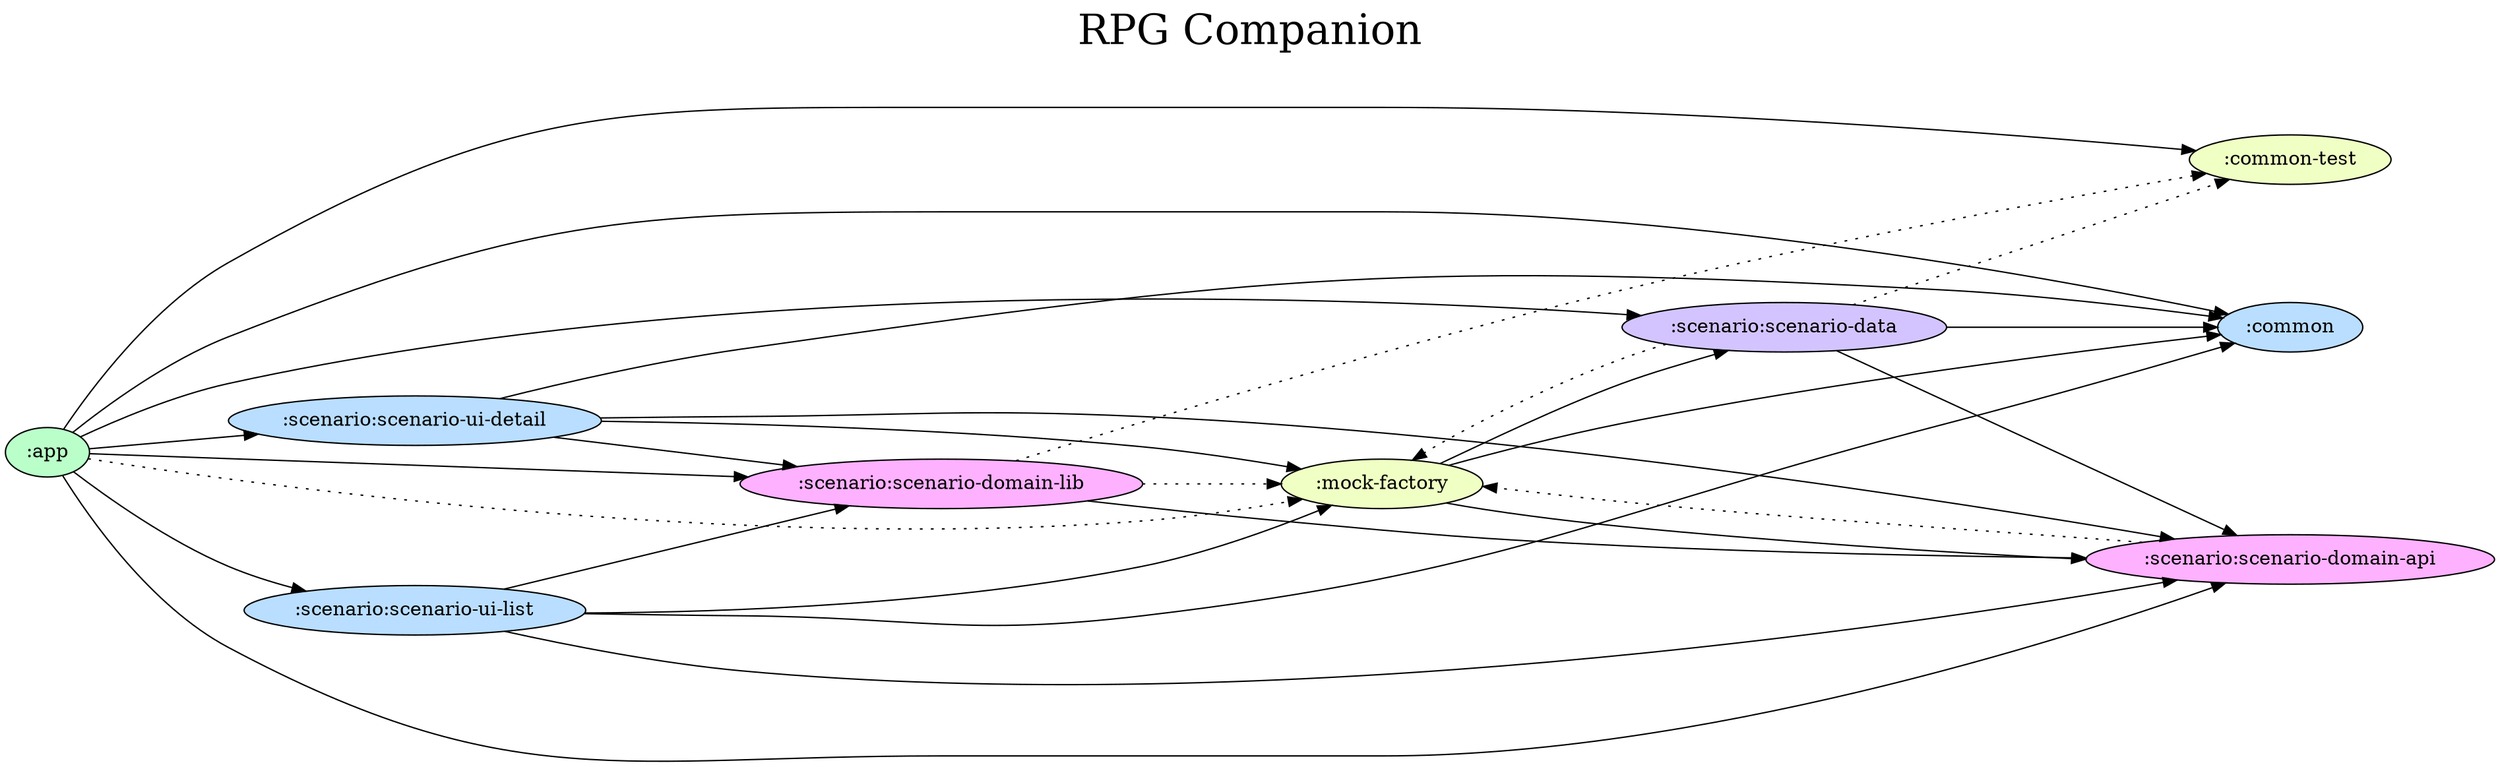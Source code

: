 digraph {
  graph [label="RPG Companion\n ",labelloc=t,fontsize=30,ranksep=1.4];
  node [style=filled, fillcolor="#bbbbbb"];
  rankdir=LR;

  # Projects

  ":app" [fillcolor="#baffc9"];
  ":common" [fillcolor="#badeff"];
  ":common-test" [fillcolor="#f0ffc4"];
  ":mock-factory" [fillcolor="#f0ffc4"];
  ":scenario:scenario-data" [fillcolor="#d3c4ff"];
  ":scenario:scenario-domain-api" [fillcolor="#fdb1ff"];
  ":scenario:scenario-domain-lib" [fillcolor="#fdb1ff"];
  ":scenario:scenario-ui-detail" [fillcolor="#badeff"];
  ":scenario:scenario-ui-list" [fillcolor="#badeff"];

  {rank = same;}

  # Dependencies

  ":app" -> ":common" [style=filled, style=filled]
  ":app" -> ":scenario:scenario-data" [style=filled, style=filled]
  ":app" -> ":scenario:scenario-domain-lib" [style=filled, style=filled]
  ":app" -> ":scenario:scenario-ui-detail" [style=filled, style=filled]
  ":app" -> ":scenario:scenario-ui-list" [style=filled, style=filled]
  ":app" -> ":common-test" [style=filled]
  ":app" -> ":scenario:scenario-domain-api" [style=filled]
  ":app" -> ":mock-factory" [style=dotted]
  ":mock-factory" -> ":scenario:scenario-domain-api" [style=filled]
  ":mock-factory" -> ":common" [style=filled]
  ":mock-factory" -> ":scenario:scenario-data" [style=filled]
  ":scenario:scenario-domain-api" -> ":mock-factory" [style=dotted]
  ":scenario:scenario-ui-list" -> ":scenario:scenario-domain-api" [style=filled]
  ":scenario:scenario-ui-list" -> ":common" [style=filled]
  ":scenario:scenario-ui-list" -> ":mock-factory" [style=filled]
  ":scenario:scenario-ui-list" -> ":scenario:scenario-domain-lib" [style=filled]
  ":scenario:scenario-domain-lib" -> ":scenario:scenario-domain-api" [style=filled]
  ":scenario:scenario-domain-lib" -> ":mock-factory" [style=dotted]
  ":scenario:scenario-domain-lib" -> ":common-test" [style=dotted]
  ":scenario:scenario-data" -> ":scenario:scenario-domain-api" [style=filled]
  ":scenario:scenario-data" -> ":common" [style=filled]
  ":scenario:scenario-data" -> ":mock-factory" [style=dotted]
  ":scenario:scenario-data" -> ":common-test" [style=dotted]
  ":scenario:scenario-ui-detail" -> ":scenario:scenario-domain-api" [style=filled]
  ":scenario:scenario-ui-detail" -> ":common" [style=filled]
  ":scenario:scenario-ui-detail" -> ":mock-factory" [style=filled]
  ":scenario:scenario-ui-detail" -> ":scenario:scenario-domain-lib" [style=filled]
}
